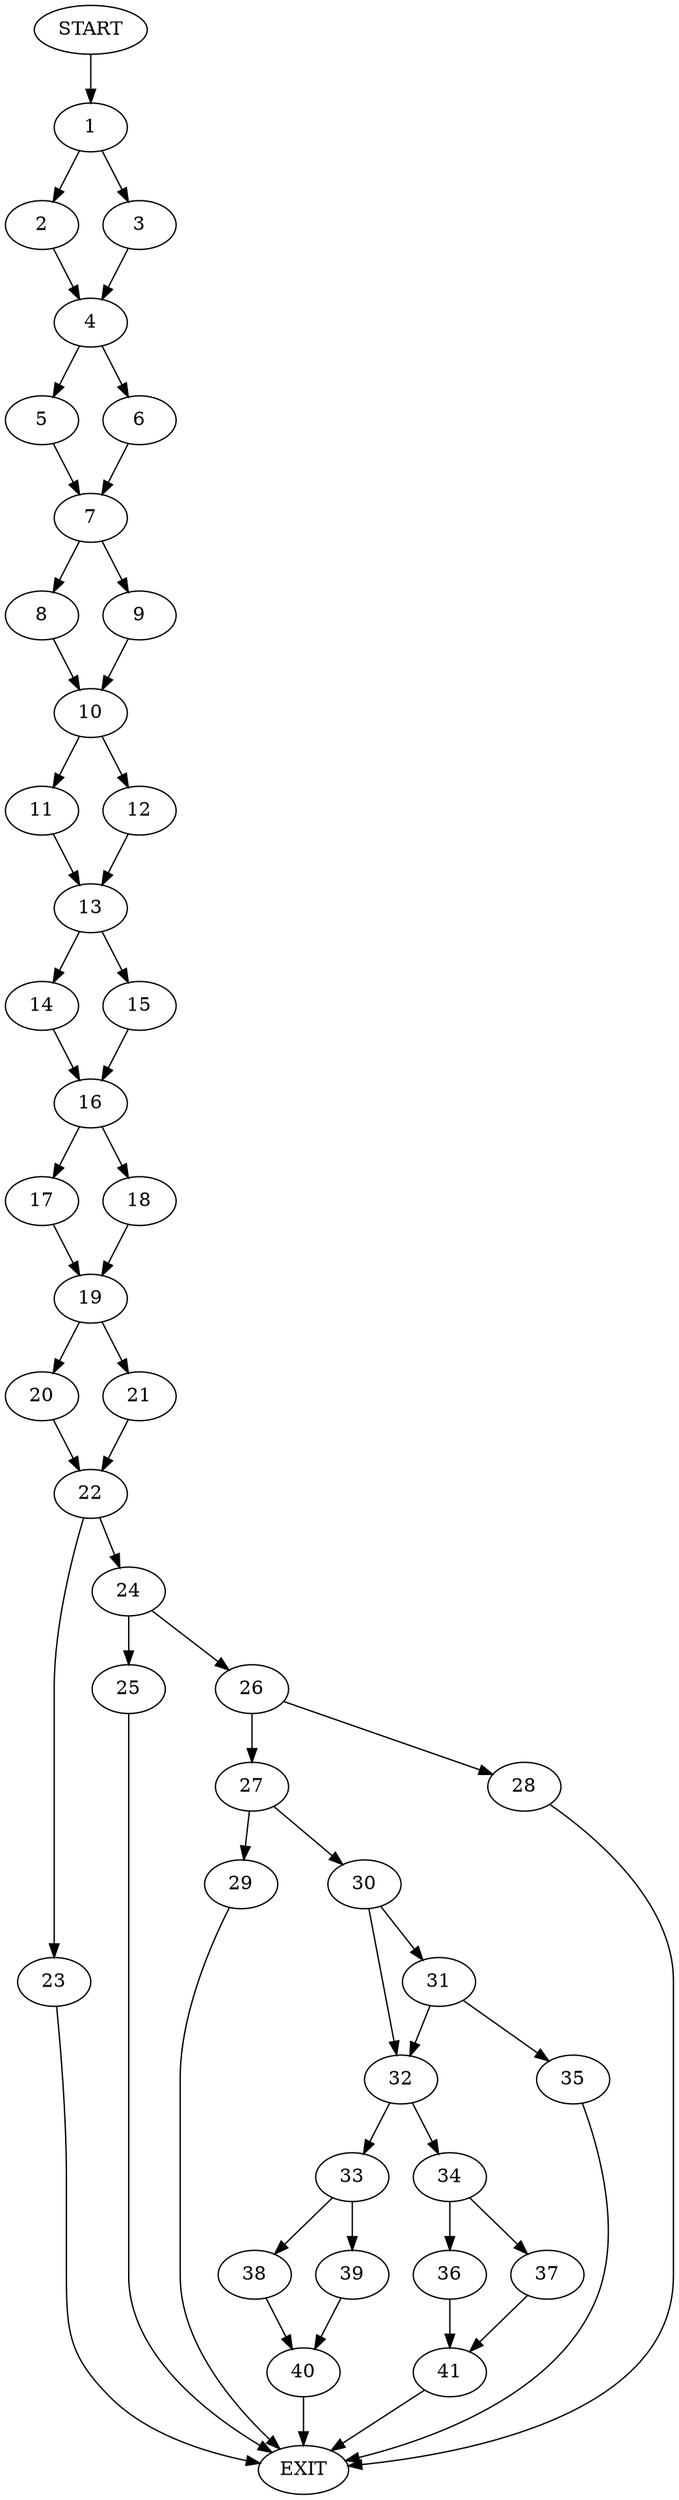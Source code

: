 digraph {
0 [label="START"]
42 [label="EXIT"]
0 -> 1
1 -> 2
1 -> 3
3 -> 4
2 -> 4
4 -> 5
4 -> 6
5 -> 7
6 -> 7
7 -> 8
7 -> 9
9 -> 10
8 -> 10
10 -> 11
10 -> 12
11 -> 13
12 -> 13
13 -> 14
13 -> 15
15 -> 16
14 -> 16
16 -> 17
16 -> 18
17 -> 19
18 -> 19
19 -> 20
19 -> 21
21 -> 22
20 -> 22
22 -> 23
22 -> 24
24 -> 25
24 -> 26
23 -> 42
26 -> 27
26 -> 28
25 -> 42
28 -> 42
27 -> 29
27 -> 30
29 -> 42
30 -> 31
30 -> 32
32 -> 33
32 -> 34
31 -> 35
31 -> 32
35 -> 42
34 -> 36
34 -> 37
33 -> 38
33 -> 39
38 -> 40
39 -> 40
40 -> 42
37 -> 41
36 -> 41
41 -> 42
}
